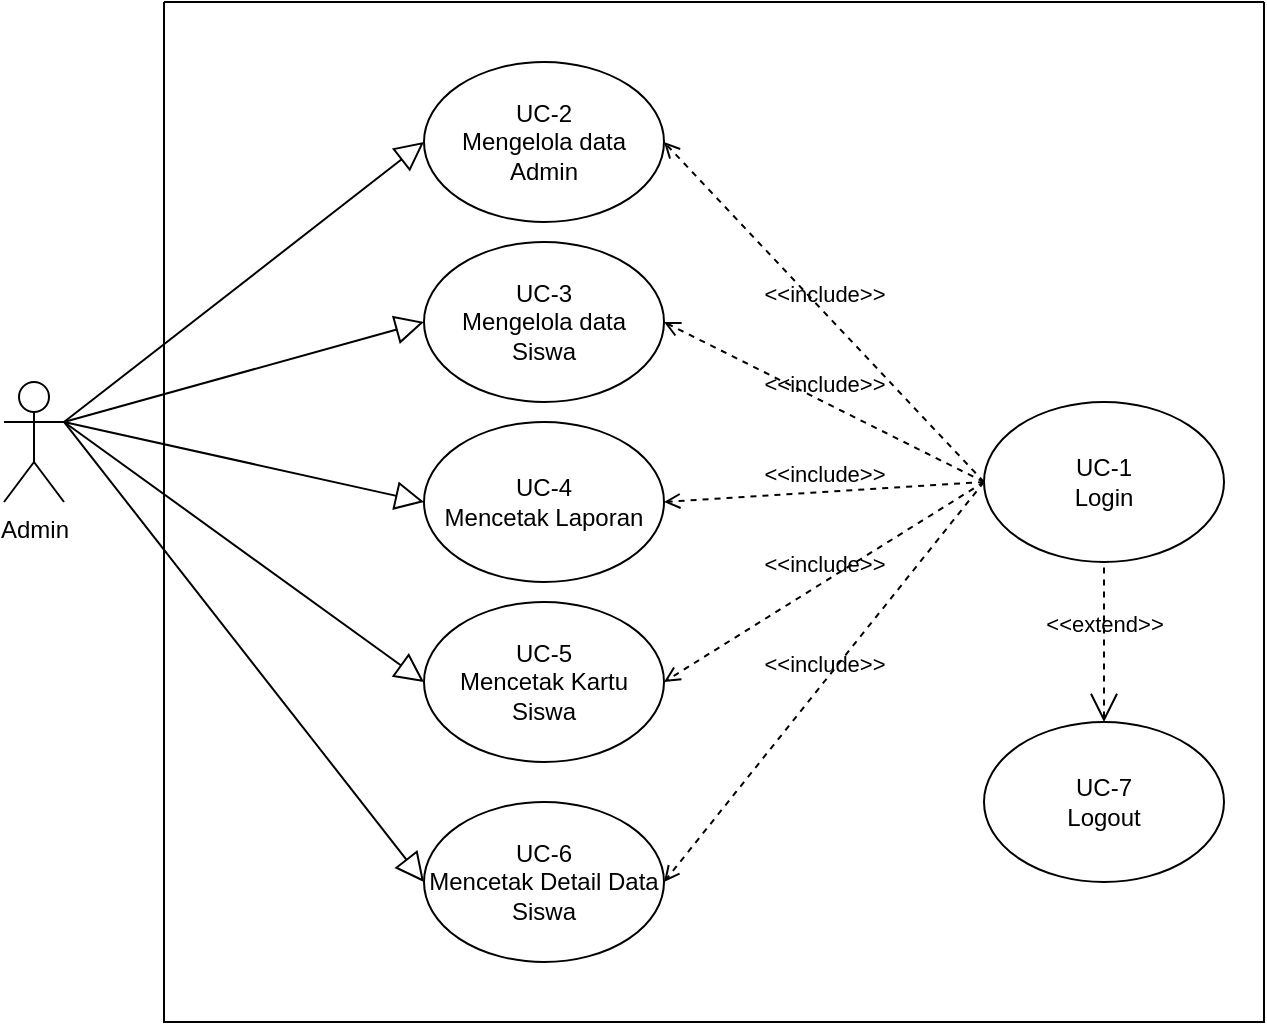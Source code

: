 <mxfile version="21.6.3" type="github">
  <diagram name="Halaman-1" id="CglVsIDrJBTKtxa0ypcK">
    <mxGraphModel dx="1395" dy="637" grid="1" gridSize="10" guides="1" tooltips="1" connect="1" arrows="1" fold="1" page="1" pageScale="1" pageWidth="827" pageHeight="1169" math="0" shadow="0">
      <root>
        <mxCell id="0" />
        <mxCell id="1" parent="0" />
        <mxCell id="005mSIWop0IHLlmu6kwe-1" value="Admin" style="shape=umlActor;verticalLabelPosition=bottom;verticalAlign=top;html=1;outlineConnect=0;" parent="1" vertex="1">
          <mxGeometry x="30" y="320" width="30" height="60" as="geometry" />
        </mxCell>
        <mxCell id="005mSIWop0IHLlmu6kwe-3" value="UC-2&lt;br&gt;Mengelola data Admin" style="ellipse;whiteSpace=wrap;html=1;" parent="1" vertex="1">
          <mxGeometry x="240" y="160" width="120" height="80" as="geometry" />
        </mxCell>
        <mxCell id="005mSIWop0IHLlmu6kwe-4" value="UC-3&lt;br&gt;Mengelola data &lt;br&gt;Siswa" style="ellipse;whiteSpace=wrap;html=1;" parent="1" vertex="1">
          <mxGeometry x="240" y="250" width="120" height="80" as="geometry" />
        </mxCell>
        <mxCell id="005mSIWop0IHLlmu6kwe-5" value="UC-4&lt;br&gt;Mencetak Laporan" style="ellipse;whiteSpace=wrap;html=1;" parent="1" vertex="1">
          <mxGeometry x="240" y="340" width="120" height="80" as="geometry" />
        </mxCell>
        <mxCell id="005mSIWop0IHLlmu6kwe-10" value="" style="swimlane;startSize=0;" parent="1" vertex="1">
          <mxGeometry x="110" y="130" width="550" height="510" as="geometry" />
        </mxCell>
        <mxCell id="005mSIWop0IHLlmu6kwe-11" value="UC-1&lt;br&gt;Login" style="ellipse;whiteSpace=wrap;html=1;fontStyle=0" parent="005mSIWop0IHLlmu6kwe-10" vertex="1">
          <mxGeometry x="410" y="200" width="120" height="80" as="geometry" />
        </mxCell>
        <mxCell id="005mSIWop0IHLlmu6kwe-19" value="UC-7&lt;br&gt;Logout" style="ellipse;whiteSpace=wrap;html=1;fontStyle=0" parent="005mSIWop0IHLlmu6kwe-10" vertex="1">
          <mxGeometry x="410" y="360" width="120" height="80" as="geometry" />
        </mxCell>
        <mxCell id="005mSIWop0IHLlmu6kwe-20" value="&amp;lt;&amp;lt;extend&amp;gt;&amp;gt;" style="edgeStyle=none;html=1;startArrow=open;endArrow=none;startSize=12;verticalAlign=bottom;dashed=1;labelBackgroundColor=none;rounded=0;entryX=0.5;entryY=1;entryDx=0;entryDy=0;exitX=0.5;exitY=0;exitDx=0;exitDy=0;" parent="005mSIWop0IHLlmu6kwe-10" source="005mSIWop0IHLlmu6kwe-19" target="005mSIWop0IHLlmu6kwe-11" edge="1">
          <mxGeometry width="160" relative="1" as="geometry">
            <mxPoint x="400" y="260" as="sourcePoint" />
            <mxPoint x="560" y="260" as="targetPoint" />
          </mxGeometry>
        </mxCell>
        <mxCell id="Lv6XaUCazN6hXsVmhlYZ-1" value="UC-5&lt;br&gt;Mencetak Kartu Siswa" style="ellipse;whiteSpace=wrap;html=1;" vertex="1" parent="005mSIWop0IHLlmu6kwe-10">
          <mxGeometry x="130" y="300" width="120" height="80" as="geometry" />
        </mxCell>
        <mxCell id="Lv6XaUCazN6hXsVmhlYZ-3" value="&amp;lt;&amp;lt;include&amp;gt;&amp;gt;" style="edgeStyle=none;html=1;endArrow=open;verticalAlign=bottom;dashed=1;labelBackgroundColor=none;rounded=0;exitX=0;exitY=0.5;exitDx=0;exitDy=0;entryX=1;entryY=0.5;entryDx=0;entryDy=0;" edge="1" parent="005mSIWop0IHLlmu6kwe-10" source="005mSIWop0IHLlmu6kwe-11" target="Lv6XaUCazN6hXsVmhlYZ-1">
          <mxGeometry width="160" relative="1" as="geometry">
            <mxPoint x="620" y="320" as="sourcePoint" />
            <mxPoint x="780" y="320" as="targetPoint" />
          </mxGeometry>
        </mxCell>
        <mxCell id="Lv6XaUCazN6hXsVmhlYZ-4" value="UC-6&lt;br&gt;Mencetak Detail Data Siswa" style="ellipse;whiteSpace=wrap;html=1;" vertex="1" parent="005mSIWop0IHLlmu6kwe-10">
          <mxGeometry x="130" y="400" width="120" height="80" as="geometry" />
        </mxCell>
        <mxCell id="Lv6XaUCazN6hXsVmhlYZ-10" value="&amp;lt;&amp;lt;include&amp;gt;&amp;gt;" style="edgeStyle=none;html=1;endArrow=open;verticalAlign=bottom;dashed=1;labelBackgroundColor=none;rounded=0;exitX=0;exitY=0.5;exitDx=0;exitDy=0;entryX=1;entryY=0.5;entryDx=0;entryDy=0;" edge="1" parent="005mSIWop0IHLlmu6kwe-10" source="005mSIWop0IHLlmu6kwe-11" target="Lv6XaUCazN6hXsVmhlYZ-4">
          <mxGeometry width="160" relative="1" as="geometry">
            <mxPoint x="310" y="440" as="sourcePoint" />
            <mxPoint x="470" y="440" as="targetPoint" />
          </mxGeometry>
        </mxCell>
        <mxCell id="005mSIWop0IHLlmu6kwe-16" value="&amp;lt;&amp;lt;include&amp;gt;&amp;gt;" style="edgeStyle=none;html=1;endArrow=open;verticalAlign=bottom;dashed=1;labelBackgroundColor=none;rounded=0;entryX=1;entryY=0.5;entryDx=0;entryDy=0;exitX=0;exitY=0.5;exitDx=0;exitDy=0;" parent="1" source="005mSIWop0IHLlmu6kwe-11" target="005mSIWop0IHLlmu6kwe-3" edge="1">
          <mxGeometry width="160" relative="1" as="geometry">
            <mxPoint x="380" y="350" as="sourcePoint" />
            <mxPoint x="540" y="350" as="targetPoint" />
          </mxGeometry>
        </mxCell>
        <mxCell id="005mSIWop0IHLlmu6kwe-17" value="&amp;lt;&amp;lt;include&amp;gt;&amp;gt;" style="edgeStyle=none;html=1;endArrow=open;verticalAlign=bottom;dashed=1;labelBackgroundColor=none;rounded=0;exitX=0;exitY=0.5;exitDx=0;exitDy=0;entryX=1;entryY=0.5;entryDx=0;entryDy=0;" parent="1" source="005mSIWop0IHLlmu6kwe-11" target="005mSIWop0IHLlmu6kwe-4" edge="1">
          <mxGeometry width="160" relative="1" as="geometry">
            <mxPoint x="390" y="360" as="sourcePoint" />
            <mxPoint x="550" y="360" as="targetPoint" />
          </mxGeometry>
        </mxCell>
        <mxCell id="005mSIWop0IHLlmu6kwe-18" value="&amp;lt;&amp;lt;include&amp;gt;&amp;gt;" style="edgeStyle=none;html=1;endArrow=open;verticalAlign=bottom;dashed=1;labelBackgroundColor=none;rounded=0;exitX=0;exitY=0.5;exitDx=0;exitDy=0;entryX=1;entryY=0.5;entryDx=0;entryDy=0;" parent="1" source="005mSIWop0IHLlmu6kwe-11" target="005mSIWop0IHLlmu6kwe-5" edge="1">
          <mxGeometry width="160" relative="1" as="geometry">
            <mxPoint x="390" y="360" as="sourcePoint" />
            <mxPoint x="550" y="360" as="targetPoint" />
          </mxGeometry>
        </mxCell>
        <mxCell id="Lv6XaUCazN6hXsVmhlYZ-5" value="" style="edgeStyle=none;html=1;endArrow=block;endFill=0;endSize=12;verticalAlign=bottom;rounded=0;exitX=1;exitY=0.333;exitDx=0;exitDy=0;exitPerimeter=0;entryX=0;entryY=0.5;entryDx=0;entryDy=0;" edge="1" parent="1" source="005mSIWop0IHLlmu6kwe-1" target="Lv6XaUCazN6hXsVmhlYZ-4">
          <mxGeometry width="160" relative="1" as="geometry">
            <mxPoint x="50" y="480" as="sourcePoint" />
            <mxPoint x="210" y="480" as="targetPoint" />
          </mxGeometry>
        </mxCell>
        <mxCell id="Lv6XaUCazN6hXsVmhlYZ-6" value="" style="edgeStyle=none;html=1;endArrow=block;endFill=0;endSize=12;verticalAlign=bottom;rounded=0;exitX=1;exitY=0.333;exitDx=0;exitDy=0;exitPerimeter=0;entryX=0;entryY=0.5;entryDx=0;entryDy=0;" edge="1" parent="1" source="005mSIWop0IHLlmu6kwe-1" target="Lv6XaUCazN6hXsVmhlYZ-1">
          <mxGeometry width="160" relative="1" as="geometry">
            <mxPoint x="70" y="310" as="sourcePoint" />
            <mxPoint x="230" y="310" as="targetPoint" />
          </mxGeometry>
        </mxCell>
        <mxCell id="Lv6XaUCazN6hXsVmhlYZ-7" value="" style="edgeStyle=none;html=1;endArrow=block;endFill=0;endSize=12;verticalAlign=bottom;rounded=0;exitX=1;exitY=0.333;exitDx=0;exitDy=0;exitPerimeter=0;entryX=0;entryY=0.5;entryDx=0;entryDy=0;" edge="1" parent="1" source="005mSIWop0IHLlmu6kwe-1" target="005mSIWop0IHLlmu6kwe-4">
          <mxGeometry width="160" relative="1" as="geometry">
            <mxPoint x="80" y="300" as="sourcePoint" />
            <mxPoint x="240" y="300" as="targetPoint" />
          </mxGeometry>
        </mxCell>
        <mxCell id="Lv6XaUCazN6hXsVmhlYZ-8" value="" style="edgeStyle=none;html=1;endArrow=block;endFill=0;endSize=12;verticalAlign=bottom;rounded=0;exitX=1;exitY=0.333;exitDx=0;exitDy=0;exitPerimeter=0;entryX=0;entryY=0.5;entryDx=0;entryDy=0;" edge="1" parent="1" source="005mSIWop0IHLlmu6kwe-1" target="005mSIWop0IHLlmu6kwe-5">
          <mxGeometry width="160" relative="1" as="geometry">
            <mxPoint x="120" y="330" as="sourcePoint" />
            <mxPoint x="280" y="330" as="targetPoint" />
          </mxGeometry>
        </mxCell>
        <mxCell id="Lv6XaUCazN6hXsVmhlYZ-9" value="" style="edgeStyle=none;html=1;endArrow=block;endFill=0;endSize=12;verticalAlign=bottom;rounded=0;exitX=1;exitY=0.333;exitDx=0;exitDy=0;exitPerimeter=0;entryX=0;entryY=0.5;entryDx=0;entryDy=0;" edge="1" parent="1" source="005mSIWop0IHLlmu6kwe-1" target="005mSIWop0IHLlmu6kwe-3">
          <mxGeometry width="160" relative="1" as="geometry">
            <mxPoint x="100" y="260" as="sourcePoint" />
            <mxPoint x="260" y="260" as="targetPoint" />
          </mxGeometry>
        </mxCell>
      </root>
    </mxGraphModel>
  </diagram>
</mxfile>
